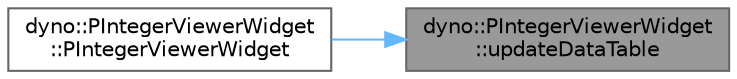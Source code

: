 digraph "dyno::PIntegerViewerWidget::updateDataTable"
{
 // LATEX_PDF_SIZE
  bgcolor="transparent";
  edge [fontname=Helvetica,fontsize=10,labelfontname=Helvetica,labelfontsize=10];
  node [fontname=Helvetica,fontsize=10,shape=box,height=0.2,width=0.4];
  rankdir="RL";
  Node1 [id="Node000001",label="dyno::PIntegerViewerWidget\l::updateDataTable",height=0.2,width=0.4,color="gray40", fillcolor="grey60", style="filled", fontcolor="black",tooltip=" "];
  Node1 -> Node2 [id="edge1_Node000001_Node000002",dir="back",color="steelblue1",style="solid",tooltip=" "];
  Node2 [id="Node000002",label="dyno::PIntegerViewerWidget\l::PIntegerViewerWidget",height=0.2,width=0.4,color="grey40", fillcolor="white", style="filled",URL="$classdyno_1_1_p_integer_viewer_widget.html#ab5153c5ae30d774908d10d6c49ebfa4d",tooltip=" "];
}
